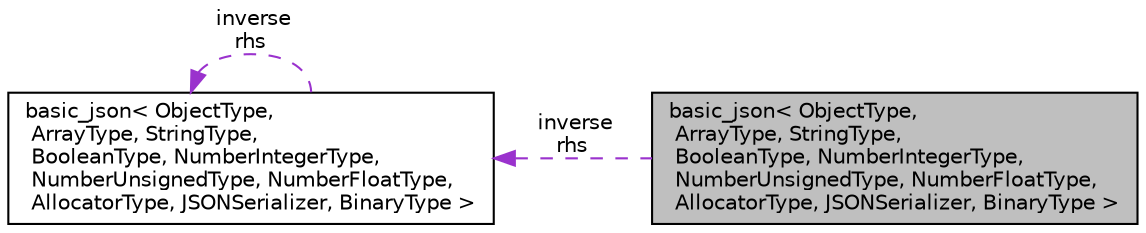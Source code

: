 digraph "basic_json&lt; ObjectType, ArrayType, StringType, BooleanType, NumberIntegerType, NumberUnsignedType, NumberFloatType, AllocatorType, JSONSerializer, BinaryType &gt;"
{
 // LATEX_PDF_SIZE
  edge [fontname="Helvetica",fontsize="10",labelfontname="Helvetica",labelfontsize="10"];
  node [fontname="Helvetica",fontsize="10",shape=record];
  rankdir="LR";
  Node1 [label="basic_json\< ObjectType,\l ArrayType, StringType,\l BooleanType, NumberIntegerType,\l NumberUnsignedType, NumberFloatType,\l AllocatorType, JSONSerializer, BinaryType \>",height=0.2,width=0.4,color="black", fillcolor="grey75", style="filled", fontcolor="black",tooltip="namespace for Niels Lohmann"];
  Node2 -> Node1 [dir="back",color="darkorchid3",fontsize="10",style="dashed",label=" inverse\nrhs" ,fontname="Helvetica"];
  Node2 [label="basic_json\< ObjectType,\l ArrayType, StringType,\l BooleanType, NumberIntegerType,\l NumberUnsignedType, NumberFloatType,\l AllocatorType, JSONSerializer, BinaryType \>",height=0.2,width=0.4,color="black", fillcolor="white", style="filled",URL="$classbasic__json.html",tooltip="namespace for Niels Lohmann"];
  Node2 -> Node2 [dir="back",color="darkorchid3",fontsize="10",style="dashed",label=" inverse\nrhs" ,fontname="Helvetica"];
}
